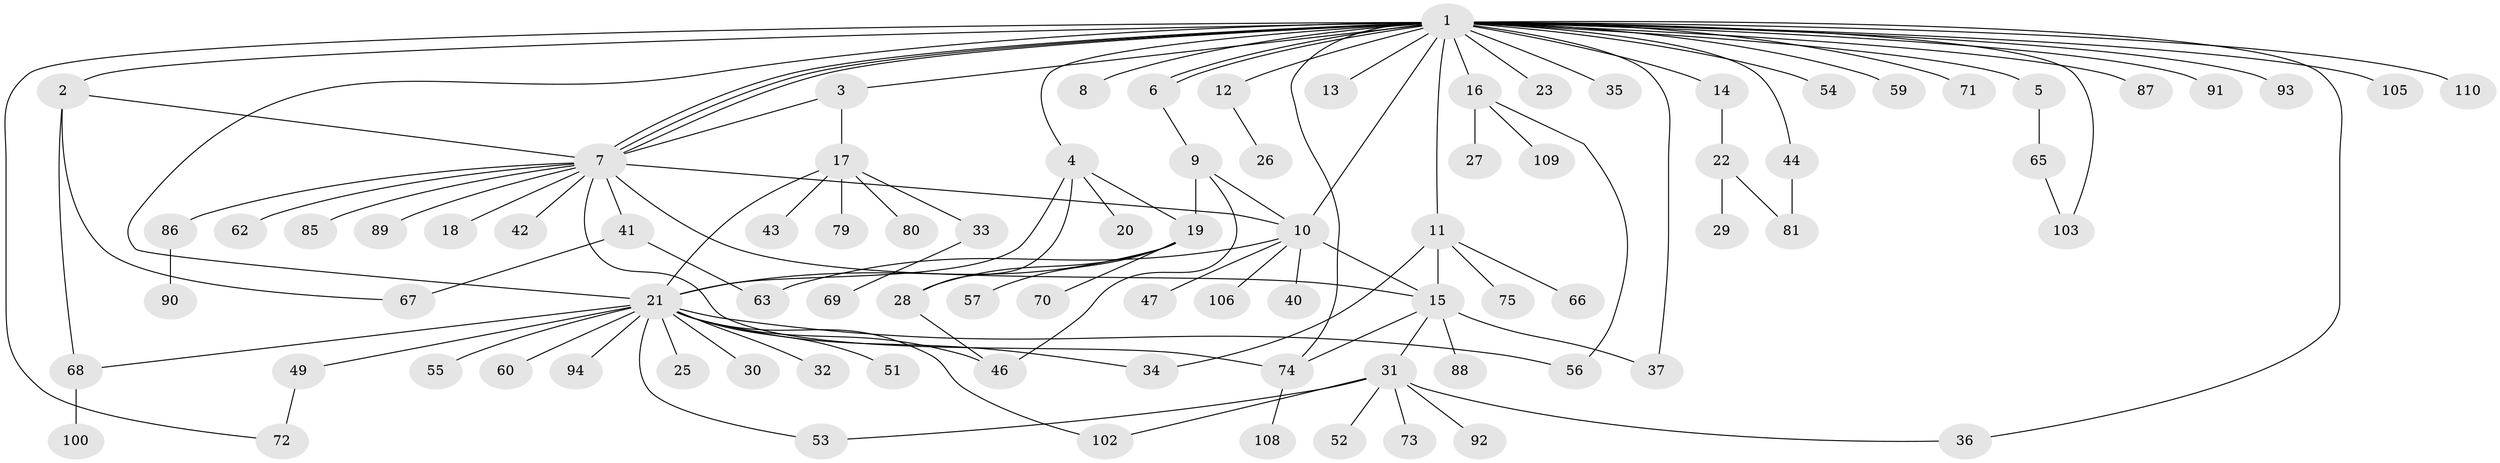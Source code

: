 // Generated by graph-tools (version 1.1) at 2025/23/03/03/25 07:23:49]
// undirected, 87 vertices, 116 edges
graph export_dot {
graph [start="1"]
  node [color=gray90,style=filled];
  1 [super="+58"];
  2 [super="+45"];
  3;
  4 [super="+99"];
  5;
  6;
  7 [super="+64"];
  8;
  9 [super="+107"];
  10 [super="+50"];
  11 [super="+78"];
  12;
  13;
  14 [super="+61"];
  15 [super="+39"];
  16 [super="+83"];
  17 [super="+38"];
  18;
  19 [super="+24"];
  20;
  21 [super="+48"];
  22 [super="+104"];
  23;
  25;
  26;
  27;
  28;
  29;
  30;
  31 [super="+96"];
  32;
  33;
  34;
  35;
  36;
  37 [super="+84"];
  40;
  41;
  42;
  43;
  44;
  46;
  47;
  49;
  51;
  52;
  53 [super="+95"];
  54;
  55;
  56;
  57;
  59;
  60;
  62;
  63;
  65 [super="+76"];
  66;
  67;
  68 [super="+82"];
  69;
  70;
  71;
  72;
  73 [super="+97"];
  74 [super="+77"];
  75;
  79;
  80 [super="+98"];
  81 [super="+101"];
  85;
  86;
  87;
  88;
  89;
  90;
  91;
  92;
  93;
  94;
  100;
  102;
  103;
  105;
  106;
  108;
  109;
  110;
  1 -- 2;
  1 -- 3;
  1 -- 4;
  1 -- 5;
  1 -- 6;
  1 -- 6;
  1 -- 7 [weight=2];
  1 -- 7;
  1 -- 7;
  1 -- 8;
  1 -- 10;
  1 -- 11;
  1 -- 12;
  1 -- 13;
  1 -- 14;
  1 -- 16;
  1 -- 21;
  1 -- 23;
  1 -- 35;
  1 -- 36;
  1 -- 37;
  1 -- 44;
  1 -- 54;
  1 -- 59;
  1 -- 71;
  1 -- 72;
  1 -- 74;
  1 -- 87;
  1 -- 91;
  1 -- 93;
  1 -- 103;
  1 -- 105;
  1 -- 110;
  2 -- 7;
  2 -- 67;
  2 -- 68;
  3 -- 7;
  3 -- 17;
  4 -- 20;
  4 -- 21;
  4 -- 28;
  4 -- 19;
  5 -- 65;
  6 -- 9;
  7 -- 10;
  7 -- 18;
  7 -- 41;
  7 -- 42;
  7 -- 62;
  7 -- 85;
  7 -- 86;
  7 -- 89;
  7 -- 74;
  7 -- 15;
  9 -- 10;
  9 -- 19;
  9 -- 46;
  10 -- 40;
  10 -- 47;
  10 -- 63;
  10 -- 106;
  10 -- 15;
  11 -- 15;
  11 -- 34;
  11 -- 66;
  11 -- 75;
  12 -- 26;
  14 -- 22;
  15 -- 31;
  15 -- 88;
  15 -- 37;
  15 -- 74;
  16 -- 27;
  16 -- 109;
  16 -- 56;
  17 -- 21;
  17 -- 33;
  17 -- 43;
  17 -- 80;
  17 -- 79;
  19 -- 21;
  19 -- 28;
  19 -- 57;
  19 -- 70;
  21 -- 25;
  21 -- 30;
  21 -- 32;
  21 -- 46;
  21 -- 51;
  21 -- 53;
  21 -- 55;
  21 -- 56;
  21 -- 60;
  21 -- 94;
  21 -- 102;
  21 -- 49;
  21 -- 34;
  21 -- 68;
  22 -- 29;
  22 -- 81;
  28 -- 46;
  31 -- 36;
  31 -- 52;
  31 -- 53;
  31 -- 73;
  31 -- 92;
  31 -- 102;
  33 -- 69;
  41 -- 63;
  41 -- 67;
  44 -- 81;
  49 -- 72;
  65 -- 103;
  68 -- 100;
  74 -- 108;
  86 -- 90;
}
